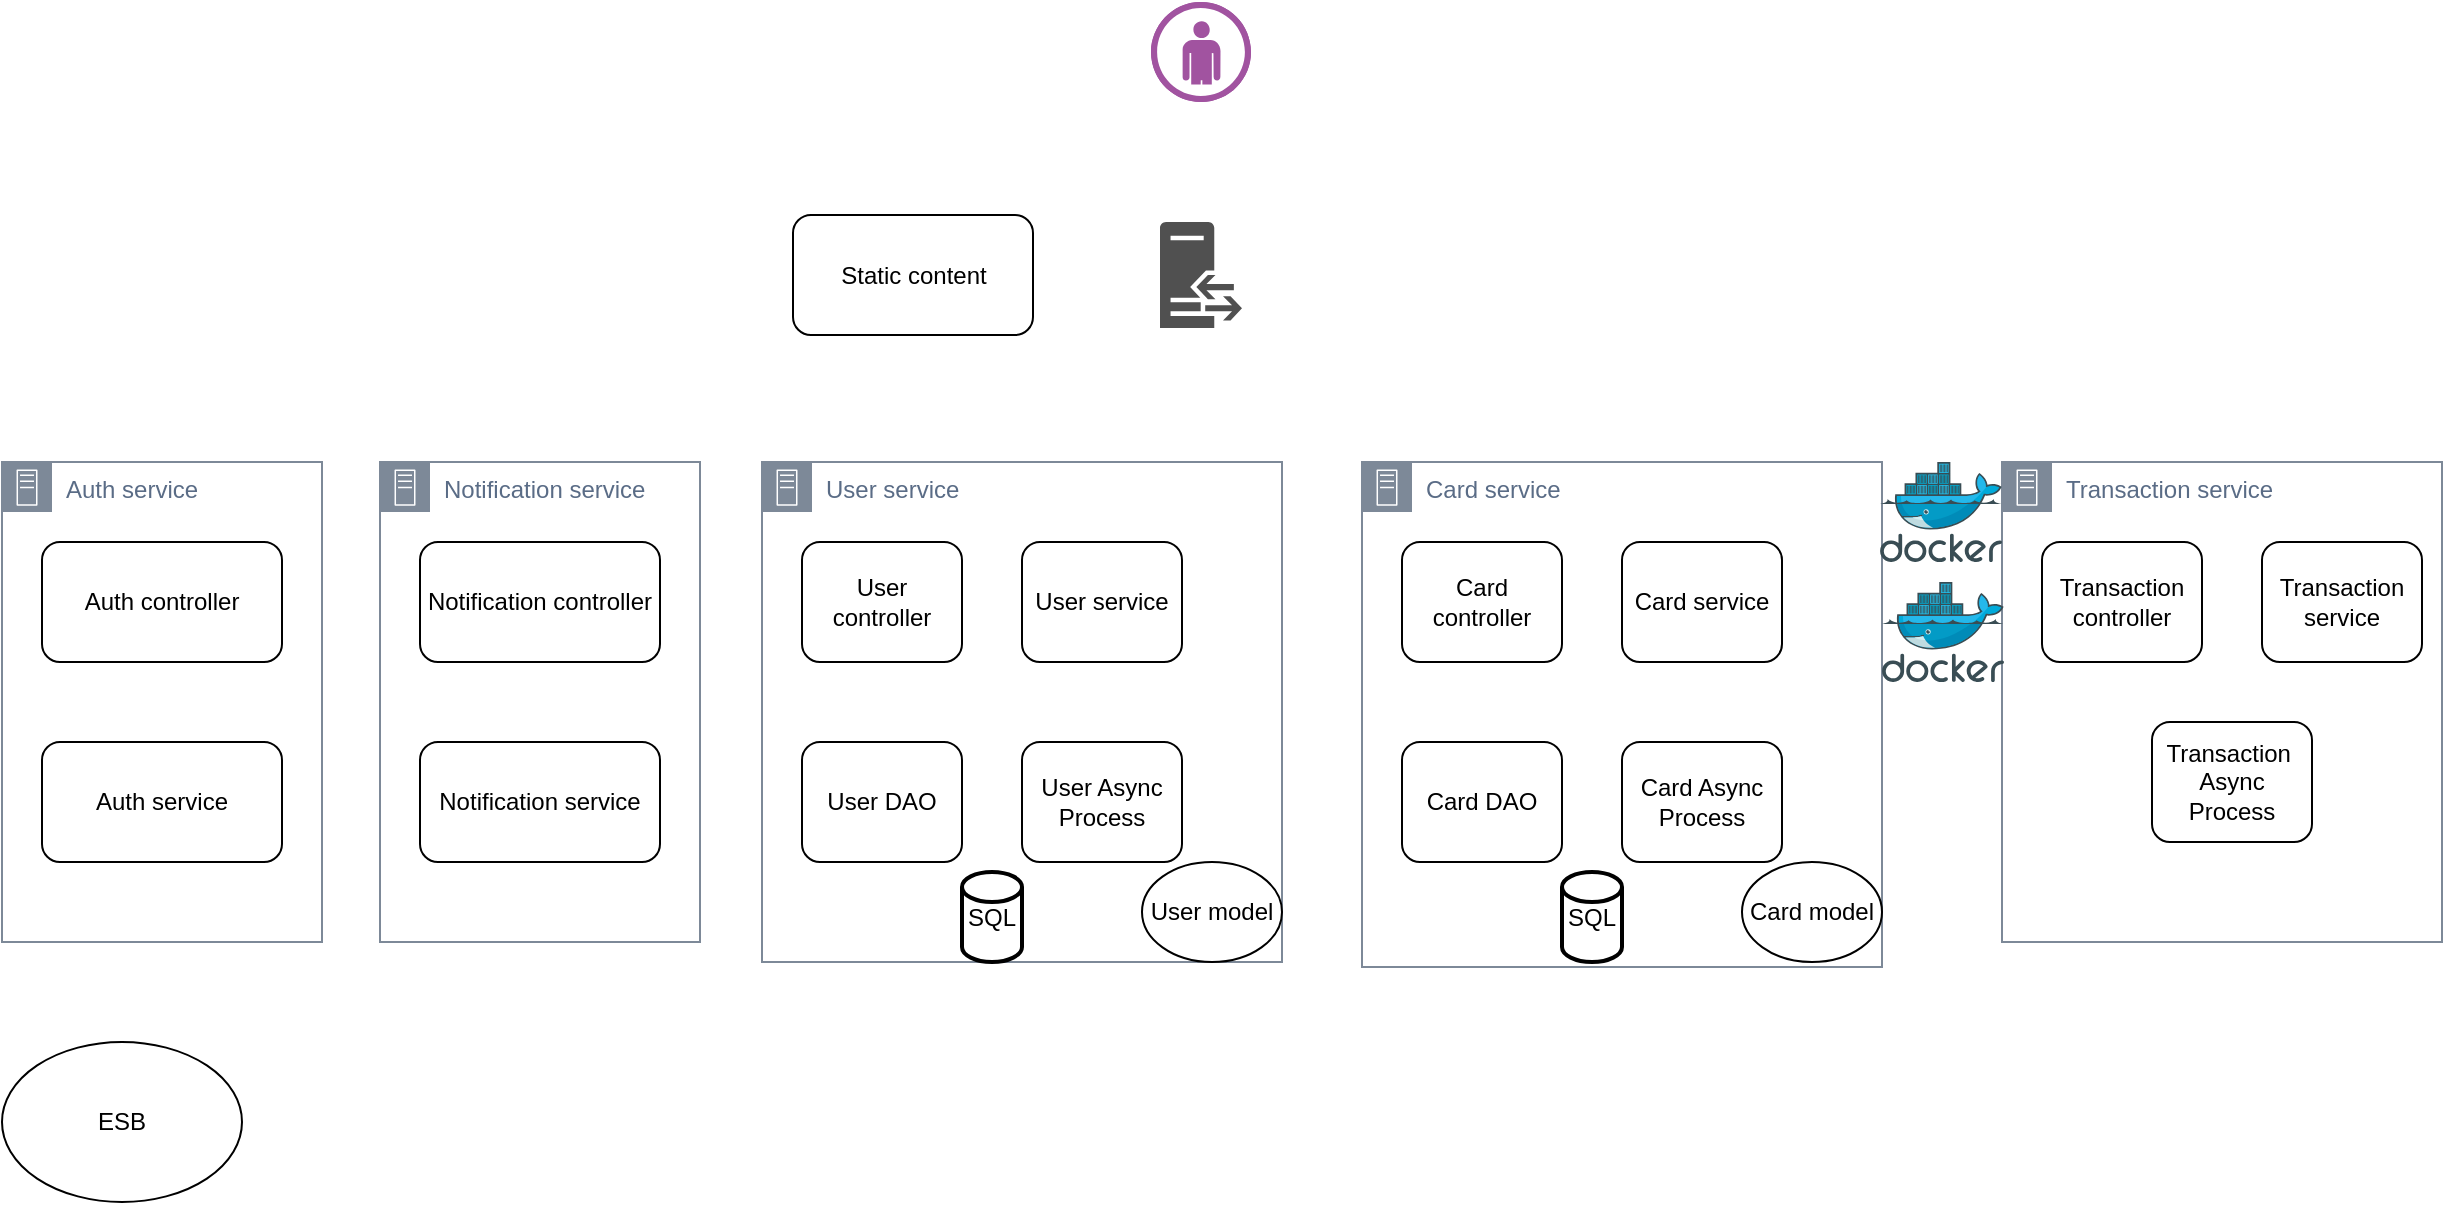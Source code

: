 <mxfile version="24.9.2">
  <diagram name="Page-1" id="q6bTNU0Bb0r1d_ds81eu">
    <mxGraphModel dx="934" dy="445" grid="1" gridSize="10" guides="1" tooltips="1" connect="1" arrows="1" fold="1" page="1" pageScale="1" pageWidth="827" pageHeight="1169" math="0" shadow="0">
      <root>
        <mxCell id="0" />
        <mxCell id="1" parent="0" />
        <mxCell id="NBiasI5mmAmGq7dsY7FG-1" value="" style="verticalLabelPosition=bottom;sketch=0;html=1;fillColor=#A153A0;strokeColor=#ffffff;verticalAlign=top;align=center;points=[[0,0.5,0],[0.125,0.25,0],[0.25,0,0],[0.5,0,0],[0.75,0,0],[0.875,0.25,0],[1,0.5,0],[0.875,0.75,0],[0.75,1,0],[0.5,1,0],[0.125,0.75,0]];pointerEvents=1;shape=mxgraph.cisco_safe.compositeIcon;bgIcon=ellipse;resIcon=mxgraph.cisco_safe.design.user;" vertex="1" parent="1">
          <mxGeometry x="614.5" y="10" width="50" height="50" as="geometry" />
        </mxCell>
        <mxCell id="NBiasI5mmAmGq7dsY7FG-2" value="" style="sketch=0;pointerEvents=1;shadow=0;dashed=0;html=1;strokeColor=none;fillColor=#505050;labelPosition=center;verticalLabelPosition=bottom;verticalAlign=top;outlineConnect=0;align=center;shape=mxgraph.office.servers.reverse_proxy;" vertex="1" parent="1">
          <mxGeometry x="619" y="120" width="41" height="53" as="geometry" />
        </mxCell>
        <mxCell id="NBiasI5mmAmGq7dsY7FG-6" value="Auth service" style="points=[[0,0],[0.25,0],[0.5,0],[0.75,0],[1,0],[1,0.25],[1,0.5],[1,0.75],[1,1],[0.75,1],[0.5,1],[0.25,1],[0,1],[0,0.75],[0,0.5],[0,0.25]];outlineConnect=0;gradientColor=none;html=1;whiteSpace=wrap;fontSize=12;fontStyle=0;container=1;pointerEvents=0;collapsible=0;recursiveResize=0;shape=mxgraph.aws4.group;grIcon=mxgraph.aws4.group_on_premise;strokeColor=#7D8998;fillColor=none;verticalAlign=top;align=left;spacingLeft=30;fontColor=#5A6C86;dashed=0;" vertex="1" parent="1">
          <mxGeometry x="40" y="240" width="160" height="240" as="geometry" />
        </mxCell>
        <mxCell id="NBiasI5mmAmGq7dsY7FG-7" value="Auth controller" style="rounded=1;whiteSpace=wrap;html=1;" vertex="1" parent="NBiasI5mmAmGq7dsY7FG-6">
          <mxGeometry x="20" y="40" width="120" height="60" as="geometry" />
        </mxCell>
        <mxCell id="NBiasI5mmAmGq7dsY7FG-8" value="Auth service" style="rounded=1;whiteSpace=wrap;html=1;" vertex="1" parent="NBiasI5mmAmGq7dsY7FG-6">
          <mxGeometry x="20" y="140" width="120" height="60" as="geometry" />
        </mxCell>
        <mxCell id="NBiasI5mmAmGq7dsY7FG-9" value="Notification service" style="points=[[0,0],[0.25,0],[0.5,0],[0.75,0],[1,0],[1,0.25],[1,0.5],[1,0.75],[1,1],[0.75,1],[0.5,1],[0.25,1],[0,1],[0,0.75],[0,0.5],[0,0.25]];outlineConnect=0;gradientColor=none;html=1;whiteSpace=wrap;fontSize=12;fontStyle=0;container=1;pointerEvents=0;collapsible=0;recursiveResize=0;shape=mxgraph.aws4.group;grIcon=mxgraph.aws4.group_on_premise;strokeColor=#7D8998;fillColor=none;verticalAlign=top;align=left;spacingLeft=30;fontColor=#5A6C86;dashed=0;" vertex="1" parent="1">
          <mxGeometry x="229" y="240" width="160" height="240" as="geometry" />
        </mxCell>
        <mxCell id="NBiasI5mmAmGq7dsY7FG-10" value="Notification controller" style="rounded=1;whiteSpace=wrap;html=1;" vertex="1" parent="NBiasI5mmAmGq7dsY7FG-9">
          <mxGeometry x="20" y="40" width="120" height="60" as="geometry" />
        </mxCell>
        <mxCell id="NBiasI5mmAmGq7dsY7FG-11" value="Notification service" style="rounded=1;whiteSpace=wrap;html=1;" vertex="1" parent="NBiasI5mmAmGq7dsY7FG-9">
          <mxGeometry x="20" y="140" width="120" height="60" as="geometry" />
        </mxCell>
        <mxCell id="NBiasI5mmAmGq7dsY7FG-12" value="User service" style="points=[[0,0],[0.25,0],[0.5,0],[0.75,0],[1,0],[1,0.25],[1,0.5],[1,0.75],[1,1],[0.75,1],[0.5,1],[0.25,1],[0,1],[0,0.75],[0,0.5],[0,0.25]];outlineConnect=0;gradientColor=none;html=1;whiteSpace=wrap;fontSize=12;fontStyle=0;container=1;pointerEvents=0;collapsible=0;recursiveResize=0;shape=mxgraph.aws4.group;grIcon=mxgraph.aws4.group_on_premise;strokeColor=#7D8998;fillColor=none;verticalAlign=top;align=left;spacingLeft=30;fontColor=#5A6C86;dashed=0;" vertex="1" parent="1">
          <mxGeometry x="420" y="240" width="260" height="250" as="geometry" />
        </mxCell>
        <mxCell id="NBiasI5mmAmGq7dsY7FG-13" value="User controller" style="rounded=1;whiteSpace=wrap;html=1;" vertex="1" parent="NBiasI5mmAmGq7dsY7FG-12">
          <mxGeometry x="20" y="40" width="80" height="60" as="geometry" />
        </mxCell>
        <mxCell id="NBiasI5mmAmGq7dsY7FG-14" value="User service" style="rounded=1;whiteSpace=wrap;html=1;" vertex="1" parent="NBiasI5mmAmGq7dsY7FG-12">
          <mxGeometry x="130" y="40" width="80" height="60" as="geometry" />
        </mxCell>
        <mxCell id="NBiasI5mmAmGq7dsY7FG-17" value="SQL" style="strokeWidth=2;html=1;shape=mxgraph.flowchart.database;whiteSpace=wrap;" vertex="1" parent="NBiasI5mmAmGq7dsY7FG-12">
          <mxGeometry x="100" y="205" width="30" height="45" as="geometry" />
        </mxCell>
        <mxCell id="NBiasI5mmAmGq7dsY7FG-18" value="User Async Process" style="rounded=1;whiteSpace=wrap;html=1;" vertex="1" parent="NBiasI5mmAmGq7dsY7FG-12">
          <mxGeometry x="130" y="140" width="80" height="60" as="geometry" />
        </mxCell>
        <mxCell id="NBiasI5mmAmGq7dsY7FG-25" value="User model" style="ellipse;whiteSpace=wrap;html=1;" vertex="1" parent="NBiasI5mmAmGq7dsY7FG-12">
          <mxGeometry x="190" y="200" width="70" height="50" as="geometry" />
        </mxCell>
        <mxCell id="NBiasI5mmAmGq7dsY7FG-15" value="User DAO" style="rounded=1;whiteSpace=wrap;html=1;" vertex="1" parent="NBiasI5mmAmGq7dsY7FG-12">
          <mxGeometry x="20" y="140" width="80" height="60" as="geometry" />
        </mxCell>
        <mxCell id="NBiasI5mmAmGq7dsY7FG-27" value="Card service" style="points=[[0,0],[0.25,0],[0.5,0],[0.75,0],[1,0],[1,0.25],[1,0.5],[1,0.75],[1,1],[0.75,1],[0.5,1],[0.25,1],[0,1],[0,0.75],[0,0.5],[0,0.25]];outlineConnect=0;gradientColor=none;html=1;whiteSpace=wrap;fontSize=12;fontStyle=0;container=1;pointerEvents=0;collapsible=0;recursiveResize=0;shape=mxgraph.aws4.group;grIcon=mxgraph.aws4.group_on_premise;strokeColor=#7D8998;fillColor=none;verticalAlign=top;align=left;spacingLeft=30;fontColor=#5A6C86;dashed=0;" vertex="1" parent="1">
          <mxGeometry x="720" y="240" width="260" height="252.5" as="geometry" />
        </mxCell>
        <mxCell id="NBiasI5mmAmGq7dsY7FG-28" value="Card controller" style="rounded=1;whiteSpace=wrap;html=1;" vertex="1" parent="NBiasI5mmAmGq7dsY7FG-27">
          <mxGeometry x="20" y="40" width="80" height="60" as="geometry" />
        </mxCell>
        <mxCell id="NBiasI5mmAmGq7dsY7FG-29" value="Card service" style="rounded=1;whiteSpace=wrap;html=1;" vertex="1" parent="NBiasI5mmAmGq7dsY7FG-27">
          <mxGeometry x="130" y="40" width="80" height="60" as="geometry" />
        </mxCell>
        <mxCell id="NBiasI5mmAmGq7dsY7FG-30" value="SQL" style="strokeWidth=2;html=1;shape=mxgraph.flowchart.database;whiteSpace=wrap;" vertex="1" parent="NBiasI5mmAmGq7dsY7FG-27">
          <mxGeometry x="100" y="205" width="30" height="45" as="geometry" />
        </mxCell>
        <mxCell id="NBiasI5mmAmGq7dsY7FG-31" value="Card Async Process" style="rounded=1;whiteSpace=wrap;html=1;" vertex="1" parent="NBiasI5mmAmGq7dsY7FG-27">
          <mxGeometry x="130" y="140" width="80" height="60" as="geometry" />
        </mxCell>
        <mxCell id="NBiasI5mmAmGq7dsY7FG-32" value="Card model" style="ellipse;whiteSpace=wrap;html=1;" vertex="1" parent="NBiasI5mmAmGq7dsY7FG-27">
          <mxGeometry x="190" y="200" width="70" height="50" as="geometry" />
        </mxCell>
        <mxCell id="NBiasI5mmAmGq7dsY7FG-33" value="Card DAO" style="rounded=1;whiteSpace=wrap;html=1;" vertex="1" parent="NBiasI5mmAmGq7dsY7FG-27">
          <mxGeometry x="20" y="140" width="80" height="60" as="geometry" />
        </mxCell>
        <mxCell id="NBiasI5mmAmGq7dsY7FG-34" value="Static content" style="rounded=1;whiteSpace=wrap;html=1;" vertex="1" parent="1">
          <mxGeometry x="435.5" y="116.5" width="120" height="60" as="geometry" />
        </mxCell>
        <mxCell id="NBiasI5mmAmGq7dsY7FG-35" value="Transaction service" style="points=[[0,0],[0.25,0],[0.5,0],[0.75,0],[1,0],[1,0.25],[1,0.5],[1,0.75],[1,1],[0.75,1],[0.5,1],[0.25,1],[0,1],[0,0.75],[0,0.5],[0,0.25]];outlineConnect=0;gradientColor=none;html=1;whiteSpace=wrap;fontSize=12;fontStyle=0;container=1;pointerEvents=0;collapsible=0;recursiveResize=0;shape=mxgraph.aws4.group;grIcon=mxgraph.aws4.group_on_premise;strokeColor=#7D8998;fillColor=none;verticalAlign=top;align=left;spacingLeft=30;fontColor=#5A6C86;dashed=0;" vertex="1" parent="1">
          <mxGeometry x="1040" y="240" width="220" height="240" as="geometry" />
        </mxCell>
        <mxCell id="NBiasI5mmAmGq7dsY7FG-36" value="Transaction controller" style="rounded=1;whiteSpace=wrap;html=1;" vertex="1" parent="NBiasI5mmAmGq7dsY7FG-35">
          <mxGeometry x="20" y="40" width="80" height="60" as="geometry" />
        </mxCell>
        <mxCell id="NBiasI5mmAmGq7dsY7FG-37" value="Transaction service" style="rounded=1;whiteSpace=wrap;html=1;" vertex="1" parent="NBiasI5mmAmGq7dsY7FG-35">
          <mxGeometry x="130" y="40" width="80" height="60" as="geometry" />
        </mxCell>
        <mxCell id="NBiasI5mmAmGq7dsY7FG-39" value="Transaction&amp;nbsp; Async Process" style="rounded=1;whiteSpace=wrap;html=1;" vertex="1" parent="NBiasI5mmAmGq7dsY7FG-35">
          <mxGeometry x="75" y="130" width="80" height="60" as="geometry" />
        </mxCell>
        <mxCell id="NBiasI5mmAmGq7dsY7FG-43" value="" style="image;sketch=0;aspect=fixed;html=1;points=[];align=center;fontSize=12;image=img/lib/mscae/Docker.svg;" vertex="1" parent="1">
          <mxGeometry x="980" y="300" width="60.98" height="50" as="geometry" />
        </mxCell>
        <mxCell id="NBiasI5mmAmGq7dsY7FG-44" value="" style="image;sketch=0;aspect=fixed;html=1;points=[];align=center;fontSize=12;image=img/lib/mscae/Docker.svg;" vertex="1" parent="1">
          <mxGeometry x="979.02" y="240" width="60.98" height="50" as="geometry" />
        </mxCell>
        <mxCell id="NBiasI5mmAmGq7dsY7FG-45" value="ESB" style="ellipse;whiteSpace=wrap;html=1;fillColor=default;" vertex="1" parent="1">
          <mxGeometry x="40" y="530" width="120" height="80" as="geometry" />
        </mxCell>
      </root>
    </mxGraphModel>
  </diagram>
</mxfile>
